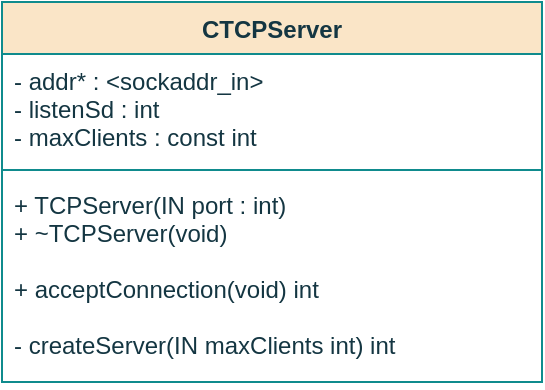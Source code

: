 <mxfile version="16.0.3" type="github" pages="4">
  <diagram id="0Qj54k83hNj_kc8LzFBX" name="CTCPServer">
    <mxGraphModel dx="1422" dy="793" grid="1" gridSize="10" guides="1" tooltips="1" connect="1" arrows="1" fold="1" page="1" pageScale="1" pageWidth="827" pageHeight="1169" math="0" shadow="0">
      <root>
        <mxCell id="0" />
        <mxCell id="1" parent="0" />
        <mxCell id="zsRkqQEAMAGvTEn3FZOO-1" value="CTCPServer" style="swimlane;fontStyle=1;align=center;verticalAlign=top;childLayout=stackLayout;horizontal=1;startSize=26;horizontalStack=0;resizeParent=1;resizeParentMax=0;resizeLast=0;collapsible=1;marginBottom=0;fillColor=#FAE5C7;strokeColor=#0F8B8D;fontColor=#143642;" vertex="1" parent="1">
          <mxGeometry x="279" y="40" width="270" height="190" as="geometry">
            <mxRectangle x="240" y="280" width="60" height="26" as="alternateBounds" />
          </mxGeometry>
        </mxCell>
        <mxCell id="zsRkqQEAMAGvTEn3FZOO-2" value="- addr* : &lt;sockaddr_in&gt;&#xa;- listenSd : int&#xa;- maxClients : const int&#xa;" style="text;strokeColor=none;fillColor=none;align=left;verticalAlign=top;spacingLeft=4;spacingRight=4;overflow=hidden;rotatable=0;points=[[0,0.5],[1,0.5]];portConstraint=eastwest;fontColor=#143642;" vertex="1" parent="zsRkqQEAMAGvTEn3FZOO-1">
          <mxGeometry y="26" width="270" height="54" as="geometry" />
        </mxCell>
        <mxCell id="zsRkqQEAMAGvTEn3FZOO-3" value="" style="line;strokeWidth=1;fillColor=none;align=left;verticalAlign=middle;spacingTop=-1;spacingLeft=3;spacingRight=3;rotatable=0;labelPosition=right;points=[];portConstraint=eastwest;labelBackgroundColor=#DAD2D8;strokeColor=#0F8B8D;fontColor=#143642;" vertex="1" parent="zsRkqQEAMAGvTEn3FZOO-1">
          <mxGeometry y="80" width="270" height="8" as="geometry" />
        </mxCell>
        <mxCell id="zsRkqQEAMAGvTEn3FZOO-4" value="+ TCPServer(IN port : int)&#xa;+ ~TCPServer(void)&#xa;&#xa;+ acceptConnection(void) int&#xa;&#xa;- createServer(IN maxClients int) int " style="text;strokeColor=none;fillColor=none;align=left;verticalAlign=top;spacingLeft=4;spacingRight=4;overflow=hidden;rotatable=0;points=[[0,0.5],[1,0.5]];portConstraint=eastwest;fontColor=#143642;" vertex="1" parent="zsRkqQEAMAGvTEn3FZOO-1">
          <mxGeometry y="88" width="270" height="102" as="geometry" />
        </mxCell>
      </root>
    </mxGraphModel>
  </diagram>
  <diagram name="CRemoteSystem" id="HgtfMDZLALwCtsqHW4B6">
    <mxGraphModel dx="1422" dy="793" grid="1" gridSize="10" guides="1" tooltips="1" connect="1" arrows="1" fold="1" page="1" pageScale="1" pageWidth="827" pageHeight="1169" math="0" shadow="0">
      <root>
        <mxCell id="Un9b4DqEUuefiUXl4rw1-0" />
        <mxCell id="Un9b4DqEUuefiUXl4rw1-1" parent="Un9b4DqEUuefiUXl4rw1-0" />
        <mxCell id="Un9b4DqEUuefiUXl4rw1-6" value="CRemoteSystem" style="swimlane;fontStyle=1;align=center;verticalAlign=top;childLayout=stackLayout;horizontal=1;startSize=26;horizontalStack=0;resizeParent=1;resizeParentMax=0;resizeLast=0;collapsible=1;marginBottom=0;fillColor=#FAE5C7;strokeColor=#0F8B8D;fontColor=#143642;" vertex="1" parent="Un9b4DqEUuefiUXl4rw1-1">
          <mxGeometry x="290" y="40" width="270" height="170" as="geometry">
            <mxRectangle x="240" y="280" width="60" height="26" as="alternateBounds" />
          </mxGeometry>
        </mxCell>
        <mxCell id="Un9b4DqEUuefiUXl4rw1-7" value="- clientList: vector&lt;CClient*&gt;&#xa;- server : CTCPServer&#xa;- db : CDataBase" style="text;strokeColor=none;fillColor=none;align=left;verticalAlign=top;spacingLeft=4;spacingRight=4;overflow=hidden;rotatable=0;points=[[0,0.5],[1,0.5]];portConstraint=eastwest;fontColor=#143642;" vertex="1" parent="Un9b4DqEUuefiUXl4rw1-6">
          <mxGeometry y="26" width="270" height="54" as="geometry" />
        </mxCell>
        <mxCell id="Un9b4DqEUuefiUXl4rw1-8" value="" style="line;strokeWidth=1;fillColor=none;align=left;verticalAlign=middle;spacingTop=-1;spacingLeft=3;spacingRight=3;rotatable=0;labelPosition=right;points=[];portConstraint=eastwest;labelBackgroundColor=#DAD2D8;strokeColor=#0F8B8D;fontColor=#143642;" vertex="1" parent="Un9b4DqEUuefiUXl4rw1-6">
          <mxGeometry y="80" width="270" height="8" as="geometry" />
        </mxCell>
        <mxCell id="Un9b4DqEUuefiUXl4rw1-9" value="+ RemoteSystem(void)&#xa;+ ~RemoteSystem(void)&#xa;&#xa;+ run(void) void" style="text;strokeColor=none;fillColor=none;align=left;verticalAlign=top;spacingLeft=4;spacingRight=4;overflow=hidden;rotatable=0;points=[[0,0.5],[1,0.5]];portConstraint=eastwest;fontColor=#143642;" vertex="1" parent="Un9b4DqEUuefiUXl4rw1-6">
          <mxGeometry y="88" width="270" height="82" as="geometry" />
        </mxCell>
      </root>
    </mxGraphModel>
  </diagram>
  <diagram id="4DSGlReCEK_uSti7E2zH" name="CClient">
    <mxGraphModel dx="1185" dy="1830" grid="1" gridSize="10" guides="1" tooltips="1" connect="1" arrows="1" fold="1" page="1" pageScale="1" pageWidth="827" pageHeight="1169" math="0" shadow="0">
      <root>
        <mxCell id="yqz21InF7U_xKhAMBYtE-0" />
        <mxCell id="yqz21InF7U_xKhAMBYtE-1" parent="yqz21InF7U_xKhAMBYtE-0" />
        <mxCell id="yqz21InF7U_xKhAMBYtE-6" value="&lt;p style=&quot;margin: 0px ; margin-top: 4px ; text-align: center ; text-decoration: underline&quot;&gt;&lt;b&gt;enumeration:&lt;/b&gt;&lt;/p&gt;&lt;p style=&quot;margin: 0px ; margin-top: 4px ; text-align: center ; text-decoration: underline&quot;&gt;&lt;b&gt;cliType&lt;/b&gt;&lt;/p&gt;&lt;hr&gt;&lt;p style=&quot;margin: 0px ; margin-left: 8px&quot;&gt;GATEWAY&lt;/p&gt;&lt;p style=&quot;margin: 0px ; margin-left: 8px&quot;&gt;WEBSITE&lt;/p&gt;&lt;p style=&quot;margin: 0px ; margin-left: 8px&quot;&gt;APPLICATION&lt;br&gt;&lt;/p&gt;" style="verticalAlign=top;align=left;overflow=fill;fontSize=12;fontFamily=Helvetica;html=1;fillColor=#FAE5C7;strokeColor=#0F8B8D;fontColor=#143642;" parent="yqz21InF7U_xKhAMBYtE-1" vertex="1">
          <mxGeometry x="109" y="220" width="100" height="100" as="geometry" />
        </mxCell>
        <mxCell id="yqz21InF7U_xKhAMBYtE-7" value="&lt;p style=&quot;margin: 0px ; margin-top: 4px ; text-align: center ; text-decoration: underline&quot;&gt;&lt;b&gt;struct:&lt;/b&gt;&lt;/p&gt;&lt;p style=&quot;margin: 0px ; margin-top: 4px ; text-align: center ; text-decoration: underline&quot;&gt;&lt;b&gt;client_socket_info_t&lt;br&gt;&lt;/b&gt;&lt;/p&gt;&lt;hr&gt;&lt;p style=&quot;margin: 0px ; margin-left: 8px&quot;&gt;state: int&lt;/p&gt;&lt;p style=&quot;margin: 0px ; margin-left: 8px&quot;&gt;&lt;span class=&quot;pl-c1&quot;&gt;index&lt;/span&gt;: int&lt;/p&gt;&lt;div&gt;&amp;nbsp; clientName: string&lt;/div&gt;&lt;div&gt;&amp;nbsp; sockFd:int&lt;/div&gt;&lt;div&gt;&amp;nbsp; type : enum &amp;lt;cliType&amp;gt;&lt;/div&gt;" style="verticalAlign=top;align=left;overflow=fill;fontSize=12;fontFamily=Helvetica;html=1;fillColor=#FAE5C7;strokeColor=#0F8B8D;fontColor=#143642;" parent="yqz21InF7U_xKhAMBYtE-1" vertex="1">
          <mxGeometry x="100" y="40" width="130" height="130" as="geometry" />
        </mxCell>
        <mxCell id="yqz21InF7U_xKhAMBYtE-8" value="" style="endArrow=open;startArrow=circlePlus;endFill=0;startFill=0;endSize=8;html=1;rounded=1;sketch=0;fontColor=#143642;strokeColor=#A8201A;fillColor=#FAE5C7;edgeStyle=orthogonalEdgeStyle;" parent="yqz21InF7U_xKhAMBYtE-1" source="yqz21InF7U_xKhAMBYtE-7" target="yqz21InF7U_xKhAMBYtE-6" edge="1">
          <mxGeometry width="160" relative="1" as="geometry">
            <mxPoint x="175.04" y="-110" as="sourcePoint" />
            <mxPoint x="175" y="70" as="targetPoint" />
            <Array as="points">
              <mxPoint x="159" y="100" />
            </Array>
          </mxGeometry>
        </mxCell>
        <mxCell id="yqz21InF7U_xKhAMBYtE-9" value="" style="endArrow=open;startArrow=circlePlus;endFill=0;startFill=0;endSize=8;html=1;rounded=1;sketch=0;fontColor=#143642;strokeColor=#A8201A;fillColor=#FAE5C7;edgeStyle=orthogonalEdgeStyle;" parent="yqz21InF7U_xKhAMBYtE-1" source="zaDcuLvfL-LyApLCnj-s-3" target="yqz21InF7U_xKhAMBYtE-7" edge="1">
          <mxGeometry width="160" relative="1" as="geometry">
            <mxPoint x="499" y="320" as="sourcePoint" />
            <mxPoint x="374" y="500" as="targetPoint" />
            <Array as="points">
              <mxPoint x="320" y="110" />
              <mxPoint x="320" y="110" />
            </Array>
          </mxGeometry>
        </mxCell>
        <mxCell id="zaDcuLvfL-LyApLCnj-s-0" value="CClient" style="swimlane;fontStyle=1;align=center;verticalAlign=top;childLayout=stackLayout;horizontal=1;startSize=26;horizontalStack=0;resizeParent=1;resizeParentMax=0;resizeLast=0;collapsible=1;marginBottom=0;fillColor=#FAE5C7;strokeColor=#0F8B8D;fontColor=#143642;" vertex="1" parent="yqz21InF7U_xKhAMBYtE-1">
          <mxGeometry x="349" y="-40" width="300" height="360" as="geometry">
            <mxRectangle x="240" y="280" width="60" height="26" as="alternateBounds" />
          </mxGeometry>
        </mxCell>
        <mxCell id="zaDcuLvfL-LyApLCnj-s-1" value="- cmdList: vector&lt;cliCmd*&gt;&#xa;- clientSock : &lt;client_socket_info_t&gt;" style="text;strokeColor=none;fillColor=none;align=left;verticalAlign=top;spacingLeft=4;spacingRight=4;overflow=hidden;rotatable=0;points=[[0,0.5],[1,0.5]];portConstraint=eastwest;fontColor=#143642;" vertex="1" parent="zaDcuLvfL-LyApLCnj-s-0">
          <mxGeometry y="26" width="300" height="54" as="geometry" />
        </mxCell>
        <mxCell id="zaDcuLvfL-LyApLCnj-s-2" value="" style="line;strokeWidth=1;fillColor=none;align=left;verticalAlign=middle;spacingTop=-1;spacingLeft=3;spacingRight=3;rotatable=0;labelPosition=right;points=[];portConstraint=eastwest;labelBackgroundColor=#DAD2D8;strokeColor=#0F8B8D;fontColor=#143642;" vertex="1" parent="zaDcuLvfL-LyApLCnj-s-0">
          <mxGeometry y="80" width="300" height="8" as="geometry" />
        </mxCell>
        <mxCell id="zaDcuLvfL-LyApLCnj-s-3" value="+ Client(IN client_sock : &lt;client_socket_info_t&gt;)&#xa;+ ~Client(void)&#xa;&#xa;+ initThFun(IN recvPrio: int, sendPrio: int) void&#xa;+ runThFun(void) void&#xa;# tRecv(void*) void&#xa; # recvFunc(void) string&#xa;# sendFunc(IN msg : string) int&#xa;&#xa;- executeCmd(IN: cmd : string) string&#xa;" style="text;strokeColor=none;fillColor=none;align=left;verticalAlign=top;spacingLeft=4;spacingRight=4;overflow=hidden;rotatable=0;points=[[0,0.5],[1,0.5]];portConstraint=eastwest;fontColor=#143642;" vertex="1" parent="zaDcuLvfL-LyApLCnj-s-0">
          <mxGeometry y="88" width="300" height="152" as="geometry" />
        </mxCell>
        <mxCell id="zaDcuLvfL-LyApLCnj-s-4" value="&lt;div&gt;&lt;font color=&quot;#666666&quot;&gt;^+ getStatus(void) ConnStatus const&lt;br&gt;^+ init(IN int tprio) void&lt;br&gt;^+ run(void) void&lt;br&gt;^+ push(IN msg : string) int&lt;/font&gt;&lt;/div&gt;&lt;div&gt;&lt;font color=&quot;#666666&quot;&gt;^+ recv(void) string&lt;br&gt;^+ send(IN msg: string) void&lt;/font&gt;&lt;/div&gt;&lt;div&gt;&lt;font color=&quot;#666666&quot;&gt;&lt;br&gt;&lt;/font&gt;&lt;/div&gt;&lt;div align=&quot;left&quot;&gt;&lt;font color=&quot;#666666&quot;&gt;^# tSend(void*) void&lt;/font&gt;&lt;/div&gt;" style="text;html=1;strokeColor=none;fillColor=none;align=left;verticalAlign=middle;whiteSpace=wrap;rounded=0;fontColor=#000000;" vertex="1" parent="zaDcuLvfL-LyApLCnj-s-0">
          <mxGeometry y="240" width="300" height="120" as="geometry" />
        </mxCell>
        <mxCell id="zaDcuLvfL-LyApLCnj-s-5" value="CCommunication" style="rounded=0;whiteSpace=wrap;html=1;sketch=0;fontColor=#143642;strokeColor=#0F8B8D;fillColor=#FAE5C7;fontStyle=1" vertex="1" parent="yqz21InF7U_xKhAMBYtE-1">
          <mxGeometry x="54" y="-40" width="210" height="30" as="geometry" />
        </mxCell>
        <mxCell id="zaDcuLvfL-LyApLCnj-s-6" value="" style="endArrow=block;endSize=16;endFill=0;html=1;rounded=0;strokeColor=#9C1E18;" edge="1" parent="yqz21InF7U_xKhAMBYtE-1" target="zaDcuLvfL-LyApLCnj-s-5">
          <mxGeometry width="160" relative="1" as="geometry">
            <mxPoint x="350" y="-25" as="sourcePoint" />
            <mxPoint x="349" y="55" as="targetPoint" />
          </mxGeometry>
        </mxCell>
      </root>
    </mxGraphModel>
  </diagram>
  <diagram id="HAcon3-RpeG4d-lodBSY" name="CDatabase">
    <mxGraphModel dx="1422" dy="793" grid="1" gridSize="10" guides="1" tooltips="1" connect="1" arrows="1" fold="1" page="1" pageScale="1" pageWidth="827" pageHeight="1169" math="0" shadow="0">
      <root>
        <mxCell id="hQ0141blqfC8cqL4AOc6-0" />
        <mxCell id="hQ0141blqfC8cqL4AOc6-1" parent="hQ0141blqfC8cqL4AOc6-0" />
        <mxCell id="FBUPuvvFw0KPAoPgKz-4-0" value="CDataBase" style="swimlane;fontStyle=1;align=center;verticalAlign=top;childLayout=stackLayout;horizontal=1;startSize=26;horizontalStack=0;resizeParent=1;resizeParentMax=0;resizeLast=0;collapsible=1;marginBottom=0;fillColor=#FAE5C7;strokeColor=#0F8B8D;fontColor=#143642;" parent="hQ0141blqfC8cqL4AOc6-1" vertex="1">
          <mxGeometry x="304" y="80" width="220" height="210" as="geometry">
            <mxRectangle x="240" y="280" width="60" height="26" as="alternateBounds" />
          </mxGeometry>
        </mxCell>
        <mxCell id="FBUPuvvFw0KPAoPgKz-4-1" value="db : MYSQL*" style="text;strokeColor=none;fillColor=none;align=left;verticalAlign=top;spacingLeft=4;spacingRight=4;overflow=hidden;rotatable=0;points=[[0,0.5],[1,0.5]];portConstraint=eastwest;fontColor=#143642;" parent="FBUPuvvFw0KPAoPgKz-4-0" vertex="1">
          <mxGeometry y="26" width="220" height="34" as="geometry" />
        </mxCell>
        <mxCell id="FBUPuvvFw0KPAoPgKz-4-2" value="" style="line;strokeWidth=1;fillColor=none;align=left;verticalAlign=middle;spacingTop=-1;spacingLeft=3;spacingRight=3;rotatable=0;labelPosition=right;points=[];portConstraint=eastwest;labelBackgroundColor=#DAD2D8;strokeColor=#0F8B8D;fontColor=#143642;" parent="FBUPuvvFw0KPAoPgKz-4-0" vertex="1">
          <mxGeometry y="60" width="220" height="8" as="geometry" />
        </mxCell>
        <mxCell id="FBUPuvvFw0KPAoPgKz-4-3" value="+ DataBase(void)&#xa;+ ~DataBase(void)&#xa;&#xa;+ open(void) void&#xa;+ close(void) void&#xa;+ updateData(sqlQuery : string): bool&#xa;+ getData(sqlQuery : string): string&#xa;+ deleteData(sqlQuery : string): int&#xa;+ prepareQuery(message: string) string" style="text;strokeColor=none;fillColor=none;align=left;verticalAlign=top;spacingLeft=4;spacingRight=4;overflow=hidden;rotatable=0;points=[[0,0.5],[1,0.5]];portConstraint=eastwest;fontColor=#143642;" parent="FBUPuvvFw0KPAoPgKz-4-0" vertex="1">
          <mxGeometry y="68" width="220" height="142" as="geometry" />
        </mxCell>
      </root>
    </mxGraphModel>
  </diagram>
</mxfile>
